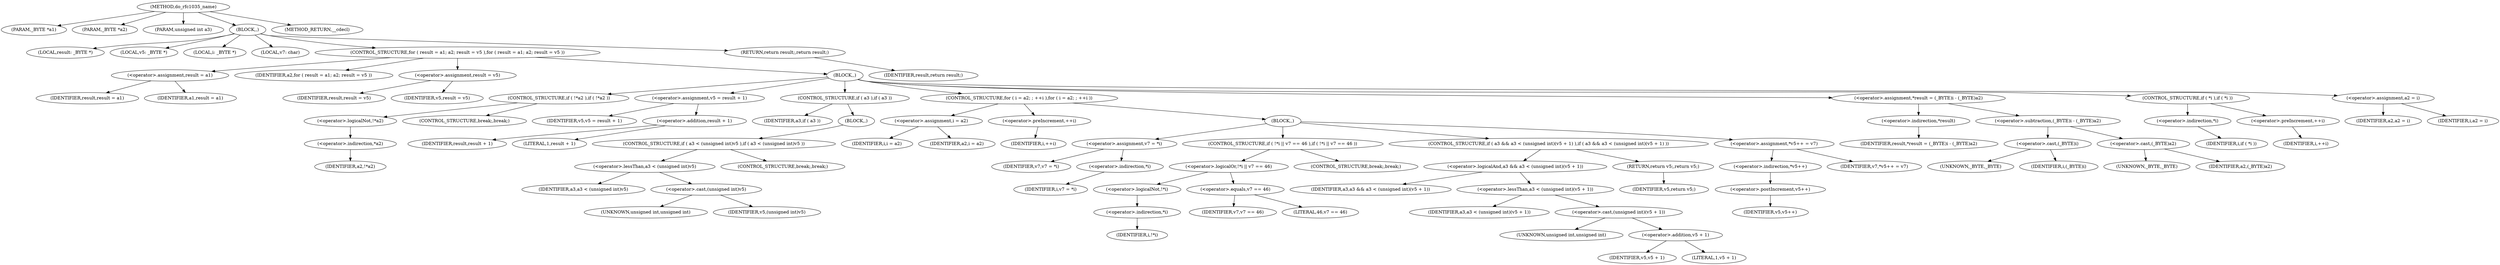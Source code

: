 digraph do_rfc1035_name {  
"1000105" [label = "(METHOD,do_rfc1035_name)" ]
"1000106" [label = "(PARAM,_BYTE *a1)" ]
"1000107" [label = "(PARAM,_BYTE *a2)" ]
"1000108" [label = "(PARAM,unsigned int a3)" ]
"1000109" [label = "(BLOCK,,)" ]
"1000110" [label = "(LOCAL,result: _BYTE *)" ]
"1000111" [label = "(LOCAL,v5: _BYTE *)" ]
"1000112" [label = "(LOCAL,i: _BYTE *)" ]
"1000113" [label = "(LOCAL,v7: char)" ]
"1000114" [label = "(CONTROL_STRUCTURE,for ( result = a1; a2; result = v5 ),for ( result = a1; a2; result = v5 ))" ]
"1000115" [label = "(<operator>.assignment,result = a1)" ]
"1000116" [label = "(IDENTIFIER,result,result = a1)" ]
"1000117" [label = "(IDENTIFIER,a1,result = a1)" ]
"1000118" [label = "(IDENTIFIER,a2,for ( result = a1; a2; result = v5 ))" ]
"1000119" [label = "(<operator>.assignment,result = v5)" ]
"1000120" [label = "(IDENTIFIER,result,result = v5)" ]
"1000121" [label = "(IDENTIFIER,v5,result = v5)" ]
"1000122" [label = "(BLOCK,,)" ]
"1000123" [label = "(CONTROL_STRUCTURE,if ( !*a2 ),if ( !*a2 ))" ]
"1000124" [label = "(<operator>.logicalNot,!*a2)" ]
"1000125" [label = "(<operator>.indirection,*a2)" ]
"1000126" [label = "(IDENTIFIER,a2,!*a2)" ]
"1000127" [label = "(CONTROL_STRUCTURE,break;,break;)" ]
"1000128" [label = "(<operator>.assignment,v5 = result + 1)" ]
"1000129" [label = "(IDENTIFIER,v5,v5 = result + 1)" ]
"1000130" [label = "(<operator>.addition,result + 1)" ]
"1000131" [label = "(IDENTIFIER,result,result + 1)" ]
"1000132" [label = "(LITERAL,1,result + 1)" ]
"1000133" [label = "(CONTROL_STRUCTURE,if ( a3 ),if ( a3 ))" ]
"1000134" [label = "(IDENTIFIER,a3,if ( a3 ))" ]
"1000135" [label = "(BLOCK,,)" ]
"1000136" [label = "(CONTROL_STRUCTURE,if ( a3 < (unsigned int)v5 ),if ( a3 < (unsigned int)v5 ))" ]
"1000137" [label = "(<operator>.lessThan,a3 < (unsigned int)v5)" ]
"1000138" [label = "(IDENTIFIER,a3,a3 < (unsigned int)v5)" ]
"1000139" [label = "(<operator>.cast,(unsigned int)v5)" ]
"1000140" [label = "(UNKNOWN,unsigned int,unsigned int)" ]
"1000141" [label = "(IDENTIFIER,v5,(unsigned int)v5)" ]
"1000142" [label = "(CONTROL_STRUCTURE,break;,break;)" ]
"1000143" [label = "(CONTROL_STRUCTURE,for ( i = a2; ; ++i ),for ( i = a2; ; ++i ))" ]
"1000144" [label = "(<operator>.assignment,i = a2)" ]
"1000145" [label = "(IDENTIFIER,i,i = a2)" ]
"1000146" [label = "(IDENTIFIER,a2,i = a2)" ]
"1000147" [label = "(<operator>.preIncrement,++i)" ]
"1000148" [label = "(IDENTIFIER,i,++i)" ]
"1000149" [label = "(BLOCK,,)" ]
"1000150" [label = "(<operator>.assignment,v7 = *i)" ]
"1000151" [label = "(IDENTIFIER,v7,v7 = *i)" ]
"1000152" [label = "(<operator>.indirection,*i)" ]
"1000153" [label = "(IDENTIFIER,i,v7 = *i)" ]
"1000154" [label = "(CONTROL_STRUCTURE,if ( !*i || v7 == 46 ),if ( !*i || v7 == 46 ))" ]
"1000155" [label = "(<operator>.logicalOr,!*i || v7 == 46)" ]
"1000156" [label = "(<operator>.logicalNot,!*i)" ]
"1000157" [label = "(<operator>.indirection,*i)" ]
"1000158" [label = "(IDENTIFIER,i,!*i)" ]
"1000159" [label = "(<operator>.equals,v7 == 46)" ]
"1000160" [label = "(IDENTIFIER,v7,v7 == 46)" ]
"1000161" [label = "(LITERAL,46,v7 == 46)" ]
"1000162" [label = "(CONTROL_STRUCTURE,break;,break;)" ]
"1000163" [label = "(CONTROL_STRUCTURE,if ( a3 && a3 < (unsigned int)(v5 + 1) ),if ( a3 && a3 < (unsigned int)(v5 + 1) ))" ]
"1000164" [label = "(<operator>.logicalAnd,a3 && a3 < (unsigned int)(v5 + 1))" ]
"1000165" [label = "(IDENTIFIER,a3,a3 && a3 < (unsigned int)(v5 + 1))" ]
"1000166" [label = "(<operator>.lessThan,a3 < (unsigned int)(v5 + 1))" ]
"1000167" [label = "(IDENTIFIER,a3,a3 < (unsigned int)(v5 + 1))" ]
"1000168" [label = "(<operator>.cast,(unsigned int)(v5 + 1))" ]
"1000169" [label = "(UNKNOWN,unsigned int,unsigned int)" ]
"1000170" [label = "(<operator>.addition,v5 + 1)" ]
"1000171" [label = "(IDENTIFIER,v5,v5 + 1)" ]
"1000172" [label = "(LITERAL,1,v5 + 1)" ]
"1000173" [label = "(RETURN,return v5;,return v5;)" ]
"1000174" [label = "(IDENTIFIER,v5,return v5;)" ]
"1000175" [label = "(<operator>.assignment,*v5++ = v7)" ]
"1000176" [label = "(<operator>.indirection,*v5++)" ]
"1000177" [label = "(<operator>.postIncrement,v5++)" ]
"1000178" [label = "(IDENTIFIER,v5,v5++)" ]
"1000179" [label = "(IDENTIFIER,v7,*v5++ = v7)" ]
"1000180" [label = "(<operator>.assignment,*result = (_BYTE)i - (_BYTE)a2)" ]
"1000181" [label = "(<operator>.indirection,*result)" ]
"1000182" [label = "(IDENTIFIER,result,*result = (_BYTE)i - (_BYTE)a2)" ]
"1000183" [label = "(<operator>.subtraction,(_BYTE)i - (_BYTE)a2)" ]
"1000184" [label = "(<operator>.cast,(_BYTE)i)" ]
"1000185" [label = "(UNKNOWN,_BYTE,_BYTE)" ]
"1000186" [label = "(IDENTIFIER,i,(_BYTE)i)" ]
"1000187" [label = "(<operator>.cast,(_BYTE)a2)" ]
"1000188" [label = "(UNKNOWN,_BYTE,_BYTE)" ]
"1000189" [label = "(IDENTIFIER,a2,(_BYTE)a2)" ]
"1000190" [label = "(CONTROL_STRUCTURE,if ( *i ),if ( *i ))" ]
"1000191" [label = "(<operator>.indirection,*i)" ]
"1000192" [label = "(IDENTIFIER,i,if ( *i ))" ]
"1000193" [label = "(<operator>.preIncrement,++i)" ]
"1000194" [label = "(IDENTIFIER,i,++i)" ]
"1000195" [label = "(<operator>.assignment,a2 = i)" ]
"1000196" [label = "(IDENTIFIER,a2,a2 = i)" ]
"1000197" [label = "(IDENTIFIER,i,a2 = i)" ]
"1000198" [label = "(RETURN,return result;,return result;)" ]
"1000199" [label = "(IDENTIFIER,result,return result;)" ]
"1000200" [label = "(METHOD_RETURN,__cdecl)" ]
  "1000105" -> "1000106" 
  "1000105" -> "1000107" 
  "1000105" -> "1000108" 
  "1000105" -> "1000109" 
  "1000105" -> "1000200" 
  "1000109" -> "1000110" 
  "1000109" -> "1000111" 
  "1000109" -> "1000112" 
  "1000109" -> "1000113" 
  "1000109" -> "1000114" 
  "1000109" -> "1000198" 
  "1000114" -> "1000115" 
  "1000114" -> "1000118" 
  "1000114" -> "1000119" 
  "1000114" -> "1000122" 
  "1000115" -> "1000116" 
  "1000115" -> "1000117" 
  "1000119" -> "1000120" 
  "1000119" -> "1000121" 
  "1000122" -> "1000123" 
  "1000122" -> "1000128" 
  "1000122" -> "1000133" 
  "1000122" -> "1000143" 
  "1000122" -> "1000180" 
  "1000122" -> "1000190" 
  "1000122" -> "1000195" 
  "1000123" -> "1000124" 
  "1000123" -> "1000127" 
  "1000124" -> "1000125" 
  "1000125" -> "1000126" 
  "1000128" -> "1000129" 
  "1000128" -> "1000130" 
  "1000130" -> "1000131" 
  "1000130" -> "1000132" 
  "1000133" -> "1000134" 
  "1000133" -> "1000135" 
  "1000135" -> "1000136" 
  "1000136" -> "1000137" 
  "1000136" -> "1000142" 
  "1000137" -> "1000138" 
  "1000137" -> "1000139" 
  "1000139" -> "1000140" 
  "1000139" -> "1000141" 
  "1000143" -> "1000144" 
  "1000143" -> "1000147" 
  "1000143" -> "1000149" 
  "1000144" -> "1000145" 
  "1000144" -> "1000146" 
  "1000147" -> "1000148" 
  "1000149" -> "1000150" 
  "1000149" -> "1000154" 
  "1000149" -> "1000163" 
  "1000149" -> "1000175" 
  "1000150" -> "1000151" 
  "1000150" -> "1000152" 
  "1000152" -> "1000153" 
  "1000154" -> "1000155" 
  "1000154" -> "1000162" 
  "1000155" -> "1000156" 
  "1000155" -> "1000159" 
  "1000156" -> "1000157" 
  "1000157" -> "1000158" 
  "1000159" -> "1000160" 
  "1000159" -> "1000161" 
  "1000163" -> "1000164" 
  "1000163" -> "1000173" 
  "1000164" -> "1000165" 
  "1000164" -> "1000166" 
  "1000166" -> "1000167" 
  "1000166" -> "1000168" 
  "1000168" -> "1000169" 
  "1000168" -> "1000170" 
  "1000170" -> "1000171" 
  "1000170" -> "1000172" 
  "1000173" -> "1000174" 
  "1000175" -> "1000176" 
  "1000175" -> "1000179" 
  "1000176" -> "1000177" 
  "1000177" -> "1000178" 
  "1000180" -> "1000181" 
  "1000180" -> "1000183" 
  "1000181" -> "1000182" 
  "1000183" -> "1000184" 
  "1000183" -> "1000187" 
  "1000184" -> "1000185" 
  "1000184" -> "1000186" 
  "1000187" -> "1000188" 
  "1000187" -> "1000189" 
  "1000190" -> "1000191" 
  "1000190" -> "1000193" 
  "1000191" -> "1000192" 
  "1000193" -> "1000194" 
  "1000195" -> "1000196" 
  "1000195" -> "1000197" 
  "1000198" -> "1000199" 
}
